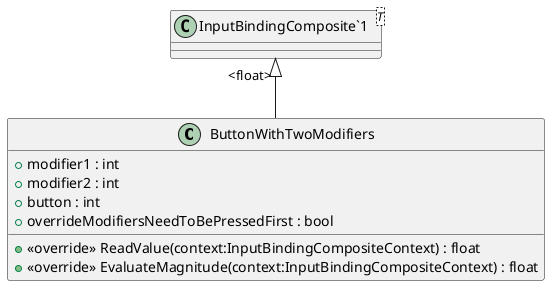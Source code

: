 @startuml
class ButtonWithTwoModifiers {
    + modifier1 : int
    + modifier2 : int
    + button : int
    + overrideModifiersNeedToBePressedFirst : bool
    + <<override>> ReadValue(context:InputBindingCompositeContext) : float
    + <<override>> EvaluateMagnitude(context:InputBindingCompositeContext) : float
}
class "InputBindingComposite`1"<T> {
}
"InputBindingComposite`1" "<float>" <|-- ButtonWithTwoModifiers
@enduml
